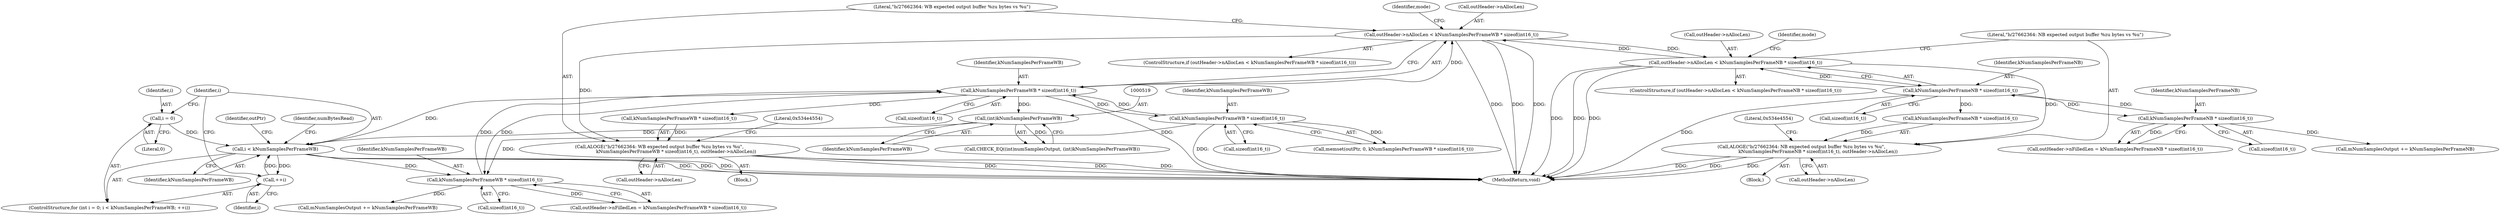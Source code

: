 digraph "0_Android_daa85dac2055b22dabbb3b4e537597e6ab73a866@API" {
"1000373" [label="(Call,outHeader->nAllocLen < kNumSamplesPerFrameWB * sizeof(int16_t))"];
"1000238" [label="(Call,outHeader->nAllocLen < kNumSamplesPerFrameNB * sizeof(int16_t))"];
"1000373" [label="(Call,outHeader->nAllocLen < kNumSamplesPerFrameWB * sizeof(int16_t))"];
"1000377" [label="(Call,kNumSamplesPerFrameWB * sizeof(int16_t))"];
"1000526" [label="(Call,i < kNumSamplesPerFrameWB)"];
"1000523" [label="(Call,i = 0)"];
"1000529" [label="(Call,++i)"];
"1000518" [label="(Call,(int)kNumSamplesPerFrameWB)"];
"1000477" [label="(Call,kNumSamplesPerFrameWB * sizeof(int16_t))"];
"1000583" [label="(Call,kNumSamplesPerFrameWB * sizeof(int16_t))"];
"1000242" [label="(Call,kNumSamplesPerFrameNB * sizeof(int16_t))"];
"1000569" [label="(Call,kNumSamplesPerFrameNB * sizeof(int16_t))"];
"1000247" [label="(Call,ALOGE(\"b/27662364: NB expected output buffer %zu bytes vs %u\",\n                       kNumSamplesPerFrameNB * sizeof(int16_t), outHeader->nAllocLen))"];
"1000382" [label="(Call,ALOGE(\"b/27662364: WB expected output buffer %zu bytes vs %u\",\n                       kNumSamplesPerFrameWB * sizeof(int16_t), outHeader->nAllocLen))"];
"1000514" [label="(Call,CHECK_EQ((int)numSamplesOutput, (int)kNumSamplesPerFrameWB))"];
"1000384" [label="(Call,kNumSamplesPerFrameWB * sizeof(int16_t))"];
"1000246" [label="(Block,)"];
"1000244" [label="(Call,sizeof(int16_t))"];
"1000381" [label="(Block,)"];
"1000249" [label="(Call,kNumSamplesPerFrameNB * sizeof(int16_t))"];
"1000526" [label="(Call,i < kNumSamplesPerFrameWB)"];
"1000373" [label="(Call,outHeader->nAllocLen < kNumSamplesPerFrameWB * sizeof(int16_t))"];
"1000534" [label="(Identifier,outPtr)"];
"1000565" [label="(Call,outHeader->nFilledLen = kNumSamplesPerFrameNB * sizeof(int16_t))"];
"1000237" [label="(ControlStructure,if (outHeader->nAllocLen < kNumSamplesPerFrameNB * sizeof(int16_t)))"];
"1000583" [label="(Call,kNumSamplesPerFrameWB * sizeof(int16_t))"];
"1000588" [label="(Call,mNumSamplesOutput += kNumSamplesPerFrameWB)"];
"1000570" [label="(Identifier,kNumSamplesPerFrameNB)"];
"1000242" [label="(Call,kNumSamplesPerFrameNB * sizeof(int16_t))"];
"1000528" [label="(Identifier,kNumSamplesPerFrameWB)"];
"1000405" [label="(Identifier,mode)"];
"1000253" [label="(Call,outHeader->nAllocLen)"];
"1000374" [label="(Call,outHeader->nAllocLen)"];
"1000270" [label="(Identifier,mode)"];
"1000538" [label="(Identifier,numBytesRead)"];
"1000520" [label="(Identifier,kNumSamplesPerFrameWB)"];
"1000478" [label="(Identifier,kNumSamplesPerFrameWB)"];
"1000630" [label="(MethodReturn,void)"];
"1000527" [label="(Identifier,i)"];
"1000571" [label="(Call,sizeof(int16_t))"];
"1000257" [label="(Literal,0x534e4554)"];
"1000239" [label="(Call,outHeader->nAllocLen)"];
"1000525" [label="(Literal,0)"];
"1000383" [label="(Literal,\"b/27662364: WB expected output buffer %zu bytes vs %u\")"];
"1000377" [label="(Call,kNumSamplesPerFrameWB * sizeof(int16_t))"];
"1000382" [label="(Call,ALOGE(\"b/27662364: WB expected output buffer %zu bytes vs %u\",\n                       kNumSamplesPerFrameWB * sizeof(int16_t), outHeader->nAllocLen))"];
"1000378" [label="(Identifier,kNumSamplesPerFrameWB)"];
"1000530" [label="(Identifier,i)"];
"1000584" [label="(Identifier,kNumSamplesPerFrameWB)"];
"1000523" [label="(Call,i = 0)"];
"1000574" [label="(Call,mNumSamplesOutput += kNumSamplesPerFrameNB)"];
"1000479" [label="(Call,sizeof(int16_t))"];
"1000238" [label="(Call,outHeader->nAllocLen < kNumSamplesPerFrameNB * sizeof(int16_t))"];
"1000524" [label="(Identifier,i)"];
"1000248" [label="(Literal,\"b/27662364: NB expected output buffer %zu bytes vs %u\")"];
"1000585" [label="(Call,sizeof(int16_t))"];
"1000247" [label="(Call,ALOGE(\"b/27662364: NB expected output buffer %zu bytes vs %u\",\n                       kNumSamplesPerFrameNB * sizeof(int16_t), outHeader->nAllocLen))"];
"1000521" [label="(ControlStructure,for (int i = 0; i < kNumSamplesPerFrameWB; ++i))"];
"1000392" [label="(Literal,0x534e4554)"];
"1000474" [label="(Call,memset(outPtr, 0, kNumSamplesPerFrameWB * sizeof(int16_t)))"];
"1000529" [label="(Call,++i)"];
"1000388" [label="(Call,outHeader->nAllocLen)"];
"1000243" [label="(Identifier,kNumSamplesPerFrameNB)"];
"1000477" [label="(Call,kNumSamplesPerFrameWB * sizeof(int16_t))"];
"1000569" [label="(Call,kNumSamplesPerFrameNB * sizeof(int16_t))"];
"1000379" [label="(Call,sizeof(int16_t))"];
"1000579" [label="(Call,outHeader->nFilledLen = kNumSamplesPerFrameWB * sizeof(int16_t))"];
"1000372" [label="(ControlStructure,if (outHeader->nAllocLen < kNumSamplesPerFrameWB * sizeof(int16_t)))"];
"1000518" [label="(Call,(int)kNumSamplesPerFrameWB)"];
"1000373" -> "1000372"  [label="AST: "];
"1000373" -> "1000377"  [label="CFG: "];
"1000374" -> "1000373"  [label="AST: "];
"1000377" -> "1000373"  [label="AST: "];
"1000383" -> "1000373"  [label="CFG: "];
"1000405" -> "1000373"  [label="CFG: "];
"1000373" -> "1000630"  [label="DDG: "];
"1000373" -> "1000630"  [label="DDG: "];
"1000373" -> "1000630"  [label="DDG: "];
"1000373" -> "1000238"  [label="DDG: "];
"1000238" -> "1000373"  [label="DDG: "];
"1000377" -> "1000373"  [label="DDG: "];
"1000373" -> "1000382"  [label="DDG: "];
"1000238" -> "1000237"  [label="AST: "];
"1000238" -> "1000242"  [label="CFG: "];
"1000239" -> "1000238"  [label="AST: "];
"1000242" -> "1000238"  [label="AST: "];
"1000248" -> "1000238"  [label="CFG: "];
"1000270" -> "1000238"  [label="CFG: "];
"1000238" -> "1000630"  [label="DDG: "];
"1000238" -> "1000630"  [label="DDG: "];
"1000238" -> "1000630"  [label="DDG: "];
"1000242" -> "1000238"  [label="DDG: "];
"1000238" -> "1000247"  [label="DDG: "];
"1000377" -> "1000379"  [label="CFG: "];
"1000378" -> "1000377"  [label="AST: "];
"1000379" -> "1000377"  [label="AST: "];
"1000377" -> "1000630"  [label="DDG: "];
"1000526" -> "1000377"  [label="DDG: "];
"1000477" -> "1000377"  [label="DDG: "];
"1000583" -> "1000377"  [label="DDG: "];
"1000377" -> "1000384"  [label="DDG: "];
"1000377" -> "1000477"  [label="DDG: "];
"1000377" -> "1000518"  [label="DDG: "];
"1000377" -> "1000583"  [label="DDG: "];
"1000526" -> "1000521"  [label="AST: "];
"1000526" -> "1000528"  [label="CFG: "];
"1000527" -> "1000526"  [label="AST: "];
"1000528" -> "1000526"  [label="AST: "];
"1000534" -> "1000526"  [label="CFG: "];
"1000538" -> "1000526"  [label="CFG: "];
"1000526" -> "1000630"  [label="DDG: "];
"1000526" -> "1000630"  [label="DDG: "];
"1000526" -> "1000630"  [label="DDG: "];
"1000523" -> "1000526"  [label="DDG: "];
"1000529" -> "1000526"  [label="DDG: "];
"1000518" -> "1000526"  [label="DDG: "];
"1000526" -> "1000529"  [label="DDG: "];
"1000526" -> "1000583"  [label="DDG: "];
"1000523" -> "1000521"  [label="AST: "];
"1000523" -> "1000525"  [label="CFG: "];
"1000524" -> "1000523"  [label="AST: "];
"1000525" -> "1000523"  [label="AST: "];
"1000527" -> "1000523"  [label="CFG: "];
"1000529" -> "1000521"  [label="AST: "];
"1000529" -> "1000530"  [label="CFG: "];
"1000530" -> "1000529"  [label="AST: "];
"1000527" -> "1000529"  [label="CFG: "];
"1000518" -> "1000514"  [label="AST: "];
"1000518" -> "1000520"  [label="CFG: "];
"1000519" -> "1000518"  [label="AST: "];
"1000520" -> "1000518"  [label="AST: "];
"1000514" -> "1000518"  [label="CFG: "];
"1000518" -> "1000514"  [label="DDG: "];
"1000477" -> "1000474"  [label="AST: "];
"1000477" -> "1000479"  [label="CFG: "];
"1000478" -> "1000477"  [label="AST: "];
"1000479" -> "1000477"  [label="AST: "];
"1000474" -> "1000477"  [label="CFG: "];
"1000477" -> "1000630"  [label="DDG: "];
"1000477" -> "1000474"  [label="DDG: "];
"1000477" -> "1000583"  [label="DDG: "];
"1000583" -> "1000579"  [label="AST: "];
"1000583" -> "1000585"  [label="CFG: "];
"1000584" -> "1000583"  [label="AST: "];
"1000585" -> "1000583"  [label="AST: "];
"1000579" -> "1000583"  [label="CFG: "];
"1000583" -> "1000579"  [label="DDG: "];
"1000583" -> "1000588"  [label="DDG: "];
"1000242" -> "1000244"  [label="CFG: "];
"1000243" -> "1000242"  [label="AST: "];
"1000244" -> "1000242"  [label="AST: "];
"1000242" -> "1000630"  [label="DDG: "];
"1000569" -> "1000242"  [label="DDG: "];
"1000242" -> "1000249"  [label="DDG: "];
"1000242" -> "1000569"  [label="DDG: "];
"1000569" -> "1000565"  [label="AST: "];
"1000569" -> "1000571"  [label="CFG: "];
"1000570" -> "1000569"  [label="AST: "];
"1000571" -> "1000569"  [label="AST: "];
"1000565" -> "1000569"  [label="CFG: "];
"1000569" -> "1000565"  [label="DDG: "];
"1000569" -> "1000574"  [label="DDG: "];
"1000247" -> "1000246"  [label="AST: "];
"1000247" -> "1000253"  [label="CFG: "];
"1000248" -> "1000247"  [label="AST: "];
"1000249" -> "1000247"  [label="AST: "];
"1000253" -> "1000247"  [label="AST: "];
"1000257" -> "1000247"  [label="CFG: "];
"1000247" -> "1000630"  [label="DDG: "];
"1000247" -> "1000630"  [label="DDG: "];
"1000247" -> "1000630"  [label="DDG: "];
"1000249" -> "1000247"  [label="DDG: "];
"1000382" -> "1000381"  [label="AST: "];
"1000382" -> "1000388"  [label="CFG: "];
"1000383" -> "1000382"  [label="AST: "];
"1000384" -> "1000382"  [label="AST: "];
"1000388" -> "1000382"  [label="AST: "];
"1000392" -> "1000382"  [label="CFG: "];
"1000382" -> "1000630"  [label="DDG: "];
"1000382" -> "1000630"  [label="DDG: "];
"1000382" -> "1000630"  [label="DDG: "];
"1000384" -> "1000382"  [label="DDG: "];
}
